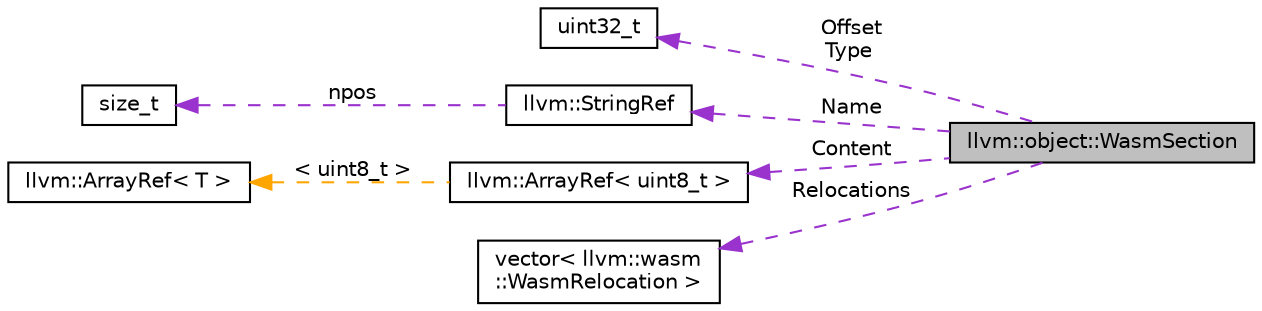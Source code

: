 digraph "llvm::object::WasmSection"
{
 // LATEX_PDF_SIZE
  bgcolor="transparent";
  edge [fontname="Helvetica",fontsize="10",labelfontname="Helvetica",labelfontsize="10"];
  node [fontname="Helvetica",fontsize="10",shape="box"];
  rankdir="LR";
  Node1 [label="llvm::object::WasmSection",height=0.2,width=0.4,color="black", fillcolor="grey75", style="filled", fontcolor="black",tooltip=" "];
  Node2 -> Node1 [dir="back",color="darkorchid3",fontsize="10",style="dashed",label=" Offset\nType" ,fontname="Helvetica"];
  Node2 [label="uint32_t",height=0.2,width=0.4,color="black",URL="$classuint32__t.html",tooltip=" "];
  Node3 -> Node1 [dir="back",color="darkorchid3",fontsize="10",style="dashed",label=" Name" ,fontname="Helvetica"];
  Node3 [label="llvm::StringRef",height=0.2,width=0.4,color="black",URL="$classllvm_1_1StringRef.html",tooltip="StringRef - Represent a constant reference to a string, i.e."];
  Node4 -> Node3 [dir="back",color="darkorchid3",fontsize="10",style="dashed",label=" npos" ,fontname="Helvetica"];
  Node4 [label="size_t",height=0.2,width=0.4,color="black",URL="$classsize__t.html",tooltip=" "];
  Node5 -> Node1 [dir="back",color="darkorchid3",fontsize="10",style="dashed",label=" Content" ,fontname="Helvetica"];
  Node5 [label="llvm::ArrayRef\< uint8_t \>",height=0.2,width=0.4,color="black",URL="$classllvm_1_1ArrayRef.html",tooltip=" "];
  Node6 -> Node5 [dir="back",color="orange",fontsize="10",style="dashed",label=" \< uint8_t \>" ,fontname="Helvetica"];
  Node6 [label="llvm::ArrayRef\< T \>",height=0.2,width=0.4,color="black",URL="$classllvm_1_1ArrayRef.html",tooltip="ArrayRef - Represent a constant reference to an array (0 or more elements consecutively in memory),..."];
  Node7 -> Node1 [dir="back",color="darkorchid3",fontsize="10",style="dashed",label=" Relocations" ,fontname="Helvetica"];
  Node7 [label="vector\< llvm::wasm\l::WasmRelocation \>",height=0.2,width=0.4,color="black",tooltip=" "];
}
